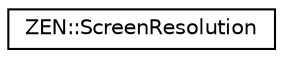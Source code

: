 digraph "Graphical Class Hierarchy"
{
 // LATEX_PDF_SIZE
  edge [fontname="Helvetica",fontsize="10",labelfontname="Helvetica",labelfontsize="10"];
  node [fontname="Helvetica",fontsize="10",shape=record];
  rankdir="LR";
  Node0 [label="ZEN::ScreenResolution",height=0.2,width=0.4,color="black", fillcolor="white", style="filled",URL="$structZEN_1_1ScreenResolution.html",tooltip=" "];
}
